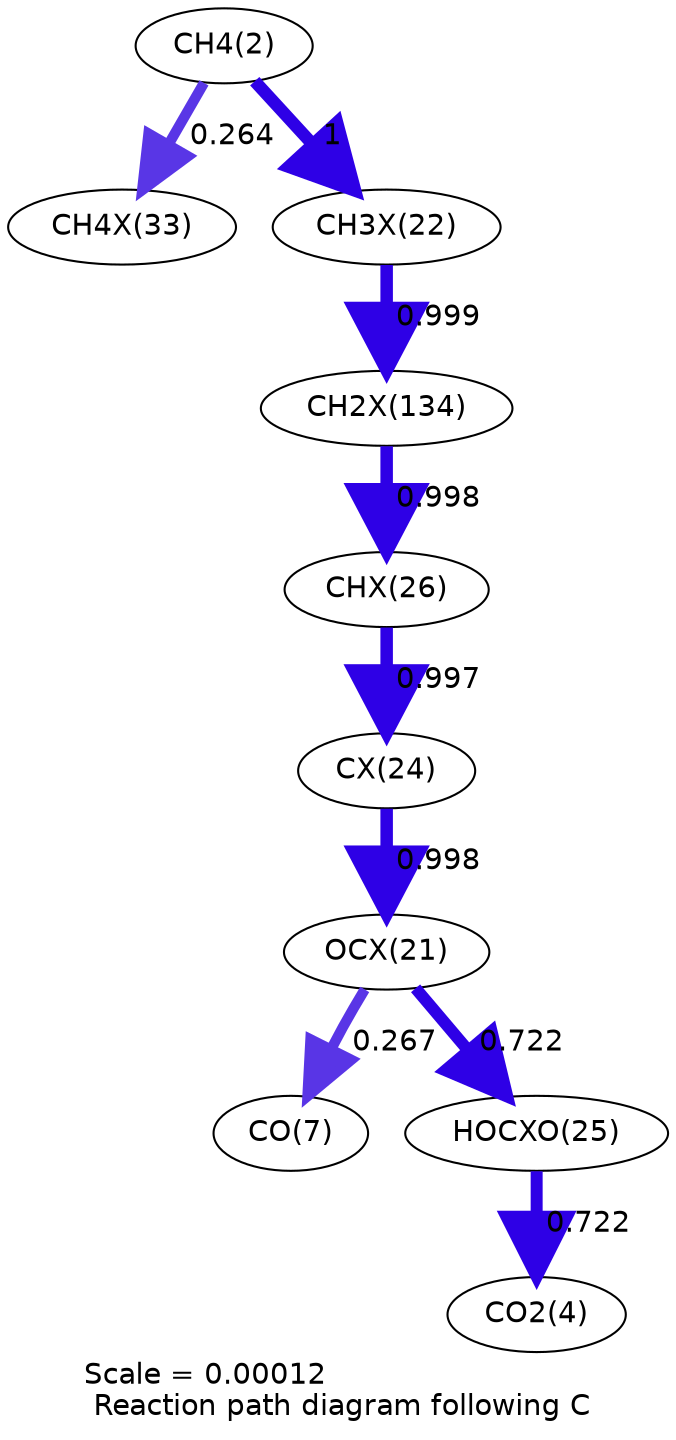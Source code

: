 digraph reaction_paths {
center=1;
s4 -> s38[fontname="Helvetica", penwidth=4.99, arrowsize=2.5, color="0.7, 0.764, 0.9"
, label=" 0.264"];
s4 -> s32[fontname="Helvetica", penwidth=6, arrowsize=3, color="0.7, 1.5, 0.9"
, label=" 1"];
s32 -> s47[fontname="Helvetica", penwidth=6, arrowsize=3, color="0.7, 1.5, 0.9"
, label=" 0.999"];
s47 -> s36[fontname="Helvetica", penwidth=6, arrowsize=3, color="0.7, 1.5, 0.9"
, label=" 0.998"];
s36 -> s34[fontname="Helvetica", penwidth=6, arrowsize=3, color="0.7, 1.5, 0.9"
, label=" 0.997"];
s34 -> s31[fontname="Helvetica", penwidth=6, arrowsize=3, color="0.7, 1.5, 0.9"
, label=" 0.998"];
s31 -> s9[fontname="Helvetica", penwidth=5, arrowsize=2.5, color="0.7, 0.767, 0.9"
, label=" 0.267"];
s31 -> s35[fontname="Helvetica", penwidth=5.75, arrowsize=2.88, color="0.7, 1.22, 0.9"
, label=" 0.722"];
s35 -> s6[fontname="Helvetica", penwidth=5.75, arrowsize=2.88, color="0.7, 1.22, 0.9"
, label=" 0.722"];
s4 [ fontname="Helvetica", label="CH4(2)"];
s6 [ fontname="Helvetica", label="CO2(4)"];
s9 [ fontname="Helvetica", label="CO(7)"];
s31 [ fontname="Helvetica", label="OCX(21)"];
s32 [ fontname="Helvetica", label="CH3X(22)"];
s34 [ fontname="Helvetica", label="CX(24)"];
s35 [ fontname="Helvetica", label="HOCXO(25)"];
s36 [ fontname="Helvetica", label="CHX(26)"];
s38 [ fontname="Helvetica", label="CH4X(33)"];
s47 [ fontname="Helvetica", label="CH2X(134)"];
 label = "Scale = 0.00012\l Reaction path diagram following C";
 fontname = "Helvetica";
}
